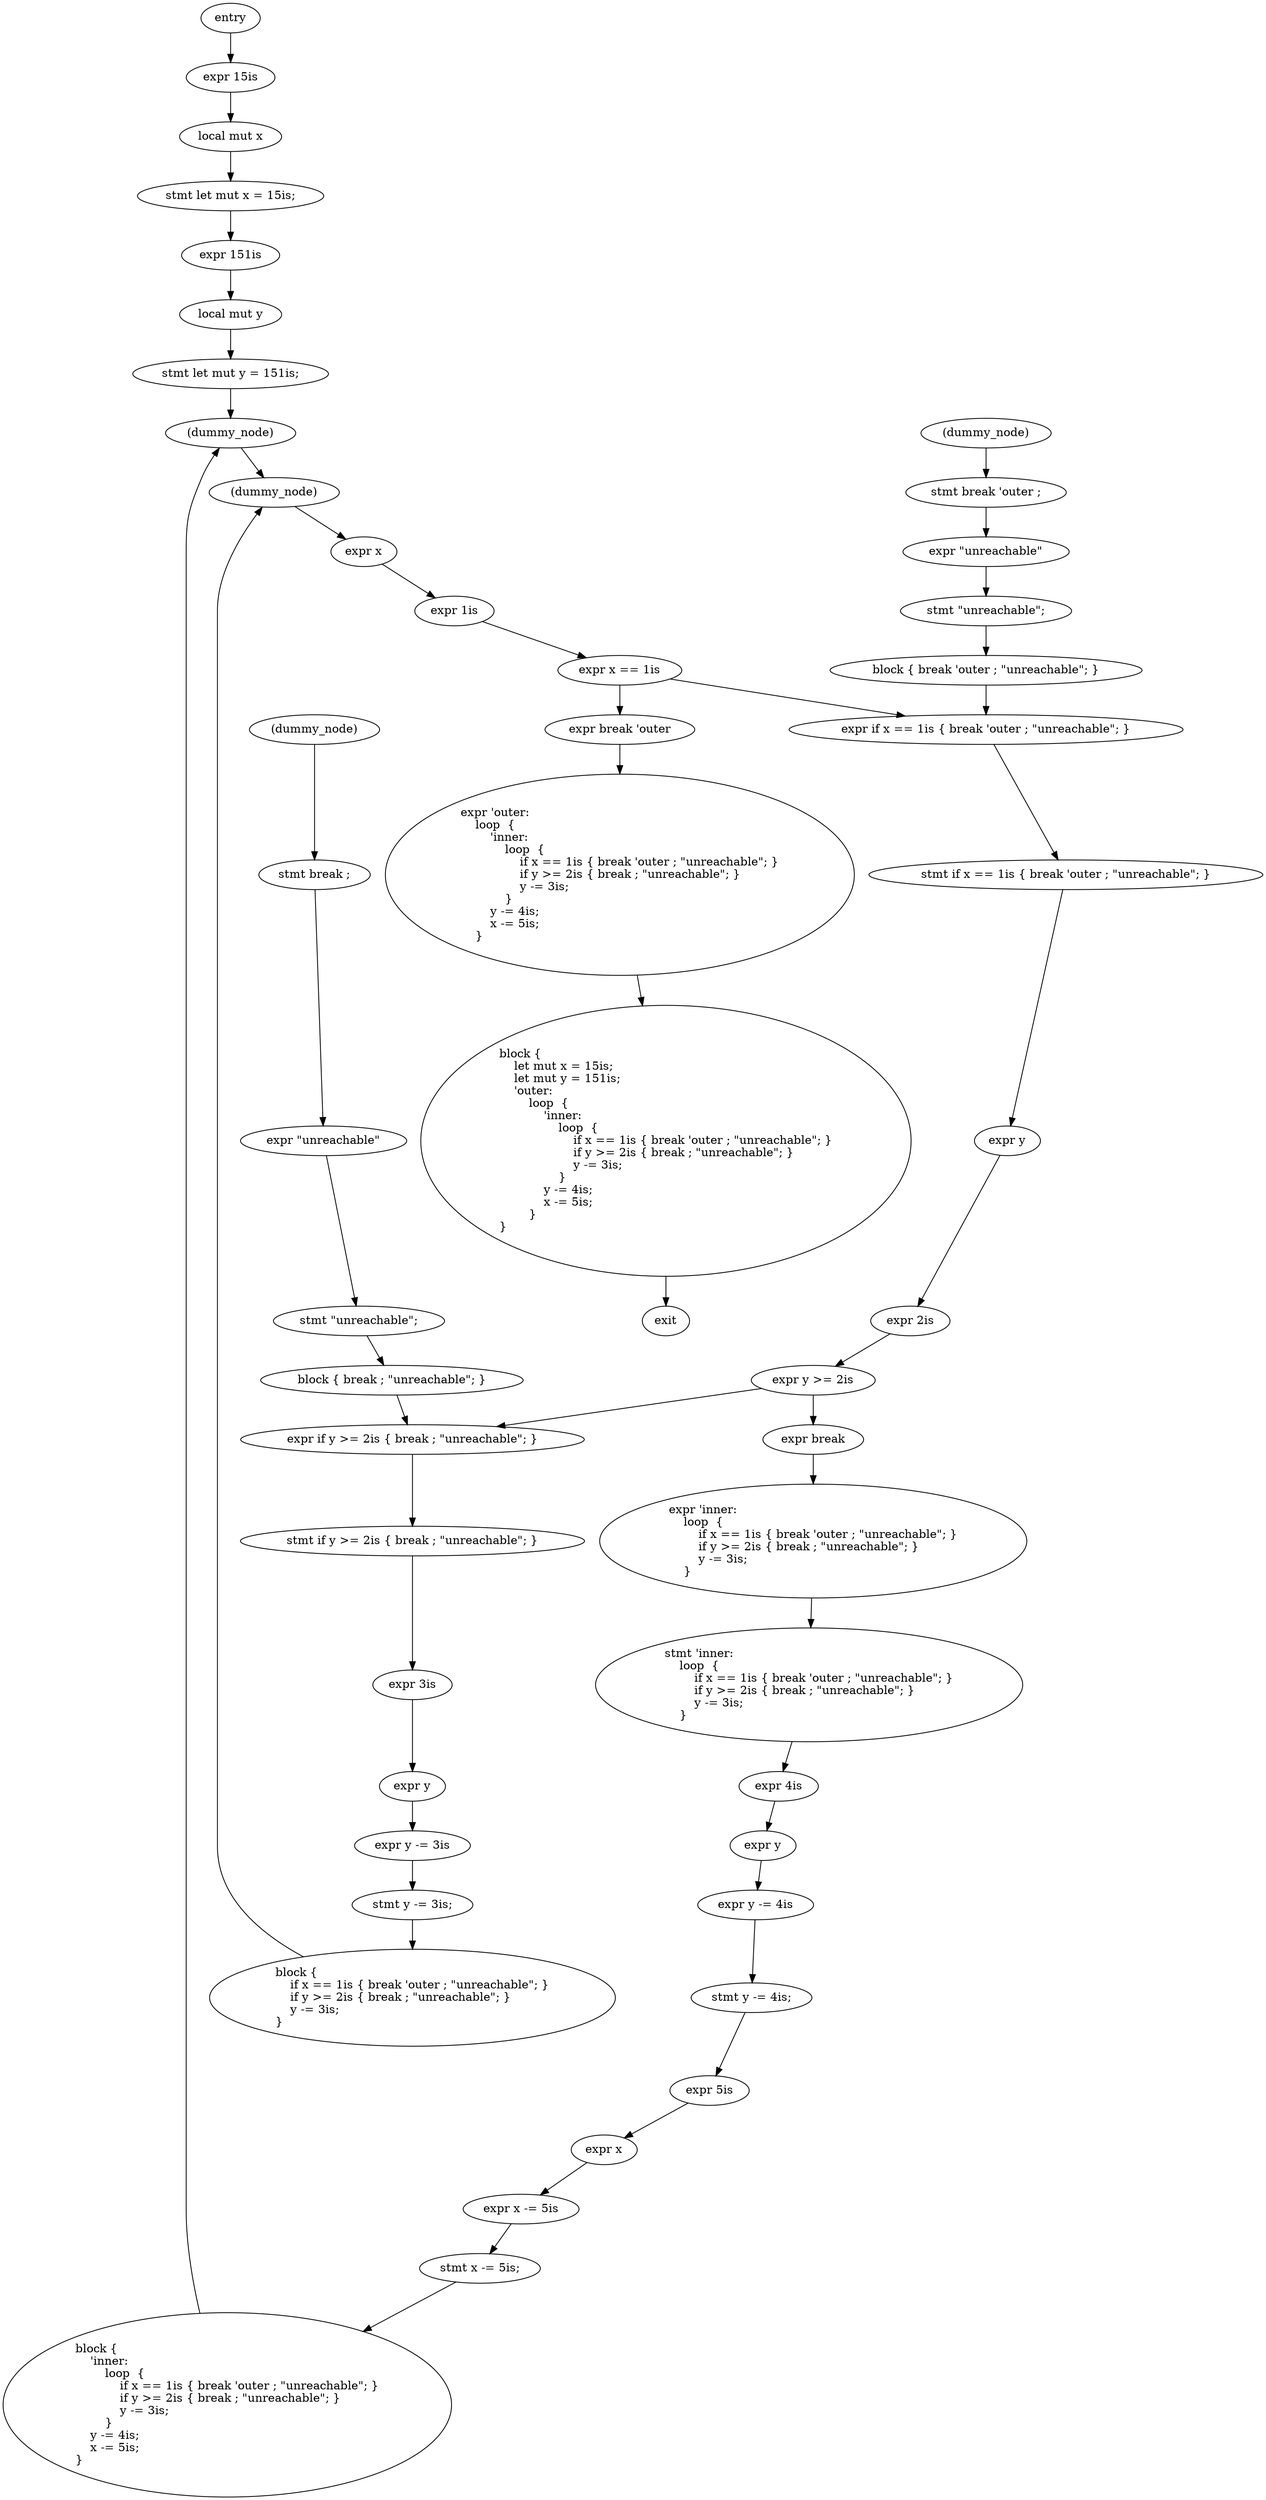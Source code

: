 digraph block {
    N0[label="entry"];
    N1[label="exit"];
    N2[label="expr 15is"];
    N3[label="local mut x"];
    N4[label="stmt let mut x = 15is;"];
    N5[label="expr 151is"];
    N6[label="local mut y"];
    N7[label="stmt let mut y = 151is;"];
    N8[label="(dummy_node)"];
    N9[label="expr \'outer:\l    loop  {\l        \'inner:\l            loop  {\l                if x == 1is { break \'outer ; \"unreachable\"; }\l                if y >= 2is { break ; \"unreachable\"; }\l                y -= 3is;\l            }\l        y -= 4is;\l        x -= 5is;\l    }\l"];
    N10[label="(dummy_node)"];
    N11[label="expr \'inner:\l    loop  {\l        if x == 1is { break \'outer ; \"unreachable\"; }\l        if y >= 2is { break ; \"unreachable\"; }\l        y -= 3is;\l    }\l"];
    N12[label="expr x"];
    N13[label="expr 1is"];
    N14[label="expr x == 1is"];
    N15[label="expr break \'outer"];
    N16[label="(dummy_node)"];
    N17[label="stmt break \'outer ;"];
    N18[label="expr \"unreachable\""];
    N19[label="stmt \"unreachable\";"];
    N20[label="block { break \'outer ; \"unreachable\"; }"];
    N21[label="expr if x == 1is { break \'outer ; \"unreachable\"; }"];
    N22[label="stmt if x == 1is { break \'outer ; \"unreachable\"; }"];
    N23[label="expr y"];
    N24[label="expr 2is"];
    N25[label="expr y >= 2is"];
    N26[label="expr break"];
    N27[label="(dummy_node)"];
    N28[label="stmt break ;"];
    N29[label="expr \"unreachable\""];
    N30[label="stmt \"unreachable\";"];
    N31[label="block { break ; \"unreachable\"; }"];
    N32[label="expr if y >= 2is { break ; \"unreachable\"; }"];
    N33[label="stmt if y >= 2is { break ; \"unreachable\"; }"];
    N34[label="expr 3is"];
    N35[label="expr y"];
    N36[label="expr y -= 3is"];
    N37[label="stmt y -= 3is;"];
    N38[label="block {\l    if x == 1is { break \'outer ; \"unreachable\"; }\l    if y >= 2is { break ; \"unreachable\"; }\l    y -= 3is;\l}\l"];
    N39[label="stmt \'inner:\l    loop  {\l        if x == 1is { break \'outer ; \"unreachable\"; }\l        if y >= 2is { break ; \"unreachable\"; }\l        y -= 3is;\l    }\l"];
    N40[label="expr 4is"];
    N41[label="expr y"];
    N42[label="expr y -= 4is"];
    N43[label="stmt y -= 4is;"];
    N44[label="expr 5is"];
    N45[label="expr x"];
    N46[label="expr x -= 5is"];
    N47[label="stmt x -= 5is;"];
    N48[label="block {\l    \'inner:\l        loop  {\l            if x == 1is { break \'outer ; \"unreachable\"; }\l            if y >= 2is { break ; \"unreachable\"; }\l            y -= 3is;\l        }\l    y -= 4is;\l    x -= 5is;\l}\l"];
    N49[label="block {\l    let mut x = 15is;\l    let mut y = 151is;\l    \'outer:\l        loop  {\l            \'inner:\l                loop  {\l                    if x == 1is { break \'outer ; \"unreachable\"; }\l                    if y >= 2is { break ; \"unreachable\"; }\l                    y -= 3is;\l                }\l            y -= 4is;\l            x -= 5is;\l        }\l}\l"];
    N0 -> N2;
    N2 -> N3;
    N3 -> N4;
    N4 -> N5;
    N5 -> N6;
    N6 -> N7;
    N7 -> N8;
    N8 -> N10;
    N10 -> N12;
    N12 -> N13;
    N13 -> N14;
    N14 -> N15;
    N15 -> N9;
    N16 -> N17;
    N17 -> N18;
    N18 -> N19;
    N19 -> N20;
    N14 -> N21;
    N20 -> N21;
    N21 -> N22;
    N22 -> N23;
    N23 -> N24;
    N24 -> N25;
    N25 -> N26;
    N26 -> N11;
    N27 -> N28;
    N28 -> N29;
    N29 -> N30;
    N30 -> N31;
    N25 -> N32;
    N31 -> N32;
    N32 -> N33;
    N33 -> N34;
    N34 -> N35;
    N35 -> N36;
    N36 -> N37;
    N37 -> N38;
    N38 -> N10;
    N11 -> N39;
    N39 -> N40;
    N40 -> N41;
    N41 -> N42;
    N42 -> N43;
    N43 -> N44;
    N44 -> N45;
    N45 -> N46;
    N46 -> N47;
    N47 -> N48;
    N48 -> N8;
    N9 -> N49;
    N49 -> N1;
}
